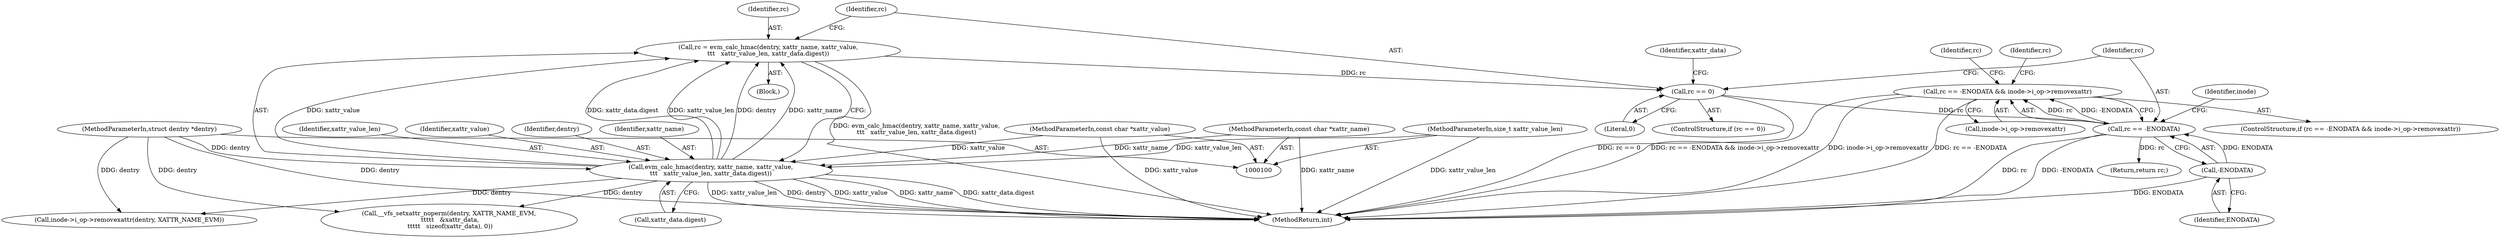 digraph "0_linux_a67adb997419fb53540d4a4f79c6471c60bc69b6@API" {
"1000149" [label="(Call,rc == -ENODATA && inode->i_op->removexattr)"];
"1000150" [label="(Call,rc == -ENODATA)"];
"1000128" [label="(Call,rc == 0)"];
"1000117" [label="(Call,rc = evm_calc_hmac(dentry, xattr_name, xattr_value,\n\t\t\t   xattr_value_len, xattr_data.digest))"];
"1000119" [label="(Call,evm_calc_hmac(dentry, xattr_name, xattr_value,\n\t\t\t   xattr_value_len, xattr_data.digest))"];
"1000101" [label="(MethodParameterIn,struct dentry *dentry)"];
"1000102" [label="(MethodParameterIn,const char *xattr_name)"];
"1000103" [label="(MethodParameterIn,const char *xattr_value)"];
"1000104" [label="(MethodParameterIn,size_t xattr_value_len)"];
"1000152" [label="(Call,-ENODATA)"];
"1000105" [label="(Block,)"];
"1000130" [label="(Literal,0)"];
"1000123" [label="(Identifier,xattr_value_len)"];
"1000165" [label="(Return,return rc;)"];
"1000119" [label="(Call,evm_calc_hmac(dentry, xattr_name, xattr_value,\n\t\t\t   xattr_value_len, xattr_data.digest))"];
"1000161" [label="(Identifier,rc)"];
"1000150" [label="(Call,rc == -ENODATA)"];
"1000122" [label="(Identifier,xattr_value)"];
"1000162" [label="(Call,inode->i_op->removexattr(dentry, XATTR_NAME_EVM))"];
"1000124" [label="(Call,xattr_data.digest)"];
"1000152" [label="(Call,-ENODATA)"];
"1000166" [label="(Identifier,rc)"];
"1000134" [label="(Identifier,xattr_data)"];
"1000127" [label="(ControlStructure,if (rc == 0))"];
"1000148" [label="(ControlStructure,if (rc == -ENODATA && inode->i_op->removexattr))"];
"1000167" [label="(MethodReturn,int)"];
"1000117" [label="(Call,rc = evm_calc_hmac(dentry, xattr_name, xattr_value,\n\t\t\t   xattr_value_len, xattr_data.digest))"];
"1000128" [label="(Call,rc == 0)"];
"1000139" [label="(Call,__vfs_setxattr_noperm(dentry, XATTR_NAME_EVM,\n \t\t\t\t\t   &xattr_data,\n \t\t\t\t\t   sizeof(xattr_data), 0))"];
"1000153" [label="(Identifier,ENODATA)"];
"1000103" [label="(MethodParameterIn,const char *xattr_value)"];
"1000120" [label="(Identifier,dentry)"];
"1000101" [label="(MethodParameterIn,struct dentry *dentry)"];
"1000156" [label="(Identifier,inode)"];
"1000149" [label="(Call,rc == -ENODATA && inode->i_op->removexattr)"];
"1000151" [label="(Identifier,rc)"];
"1000129" [label="(Identifier,rc)"];
"1000154" [label="(Call,inode->i_op->removexattr)"];
"1000104" [label="(MethodParameterIn,size_t xattr_value_len)"];
"1000118" [label="(Identifier,rc)"];
"1000121" [label="(Identifier,xattr_name)"];
"1000102" [label="(MethodParameterIn,const char *xattr_name)"];
"1000149" -> "1000148"  [label="AST: "];
"1000149" -> "1000150"  [label="CFG: "];
"1000149" -> "1000154"  [label="CFG: "];
"1000150" -> "1000149"  [label="AST: "];
"1000154" -> "1000149"  [label="AST: "];
"1000161" -> "1000149"  [label="CFG: "];
"1000166" -> "1000149"  [label="CFG: "];
"1000149" -> "1000167"  [label="DDG: rc == -ENODATA && inode->i_op->removexattr"];
"1000149" -> "1000167"  [label="DDG: inode->i_op->removexattr"];
"1000149" -> "1000167"  [label="DDG: rc == -ENODATA"];
"1000150" -> "1000149"  [label="DDG: rc"];
"1000150" -> "1000149"  [label="DDG: -ENODATA"];
"1000150" -> "1000152"  [label="CFG: "];
"1000151" -> "1000150"  [label="AST: "];
"1000152" -> "1000150"  [label="AST: "];
"1000156" -> "1000150"  [label="CFG: "];
"1000150" -> "1000167"  [label="DDG: rc"];
"1000150" -> "1000167"  [label="DDG: -ENODATA"];
"1000128" -> "1000150"  [label="DDG: rc"];
"1000152" -> "1000150"  [label="DDG: ENODATA"];
"1000150" -> "1000165"  [label="DDG: rc"];
"1000128" -> "1000127"  [label="AST: "];
"1000128" -> "1000130"  [label="CFG: "];
"1000129" -> "1000128"  [label="AST: "];
"1000130" -> "1000128"  [label="AST: "];
"1000134" -> "1000128"  [label="CFG: "];
"1000151" -> "1000128"  [label="CFG: "];
"1000128" -> "1000167"  [label="DDG: rc == 0"];
"1000117" -> "1000128"  [label="DDG: rc"];
"1000117" -> "1000105"  [label="AST: "];
"1000117" -> "1000119"  [label="CFG: "];
"1000118" -> "1000117"  [label="AST: "];
"1000119" -> "1000117"  [label="AST: "];
"1000129" -> "1000117"  [label="CFG: "];
"1000117" -> "1000167"  [label="DDG: evm_calc_hmac(dentry, xattr_name, xattr_value,\n\t\t\t   xattr_value_len, xattr_data.digest)"];
"1000119" -> "1000117"  [label="DDG: xattr_value"];
"1000119" -> "1000117"  [label="DDG: xattr_data.digest"];
"1000119" -> "1000117"  [label="DDG: xattr_value_len"];
"1000119" -> "1000117"  [label="DDG: dentry"];
"1000119" -> "1000117"  [label="DDG: xattr_name"];
"1000119" -> "1000124"  [label="CFG: "];
"1000120" -> "1000119"  [label="AST: "];
"1000121" -> "1000119"  [label="AST: "];
"1000122" -> "1000119"  [label="AST: "];
"1000123" -> "1000119"  [label="AST: "];
"1000124" -> "1000119"  [label="AST: "];
"1000119" -> "1000167"  [label="DDG: xattr_name"];
"1000119" -> "1000167"  [label="DDG: xattr_data.digest"];
"1000119" -> "1000167"  [label="DDG: xattr_value_len"];
"1000119" -> "1000167"  [label="DDG: dentry"];
"1000119" -> "1000167"  [label="DDG: xattr_value"];
"1000101" -> "1000119"  [label="DDG: dentry"];
"1000102" -> "1000119"  [label="DDG: xattr_name"];
"1000103" -> "1000119"  [label="DDG: xattr_value"];
"1000104" -> "1000119"  [label="DDG: xattr_value_len"];
"1000119" -> "1000139"  [label="DDG: dentry"];
"1000119" -> "1000162"  [label="DDG: dentry"];
"1000101" -> "1000100"  [label="AST: "];
"1000101" -> "1000167"  [label="DDG: dentry"];
"1000101" -> "1000139"  [label="DDG: dentry"];
"1000101" -> "1000162"  [label="DDG: dentry"];
"1000102" -> "1000100"  [label="AST: "];
"1000102" -> "1000167"  [label="DDG: xattr_name"];
"1000103" -> "1000100"  [label="AST: "];
"1000103" -> "1000167"  [label="DDG: xattr_value"];
"1000104" -> "1000100"  [label="AST: "];
"1000104" -> "1000167"  [label="DDG: xattr_value_len"];
"1000152" -> "1000153"  [label="CFG: "];
"1000153" -> "1000152"  [label="AST: "];
"1000152" -> "1000167"  [label="DDG: ENODATA"];
}
